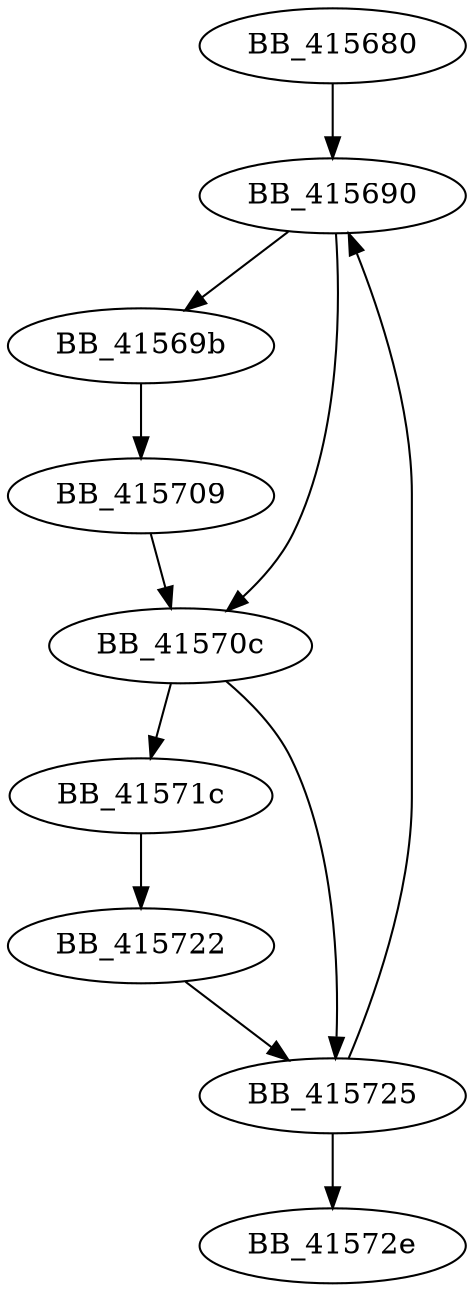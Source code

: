 DiGraph sub_415680{
BB_415680->BB_415690
BB_415690->BB_41569b
BB_415690->BB_41570c
BB_41569b->BB_415709
BB_415709->BB_41570c
BB_41570c->BB_41571c
BB_41570c->BB_415725
BB_41571c->BB_415722
BB_415722->BB_415725
BB_415725->BB_415690
BB_415725->BB_41572e
}
